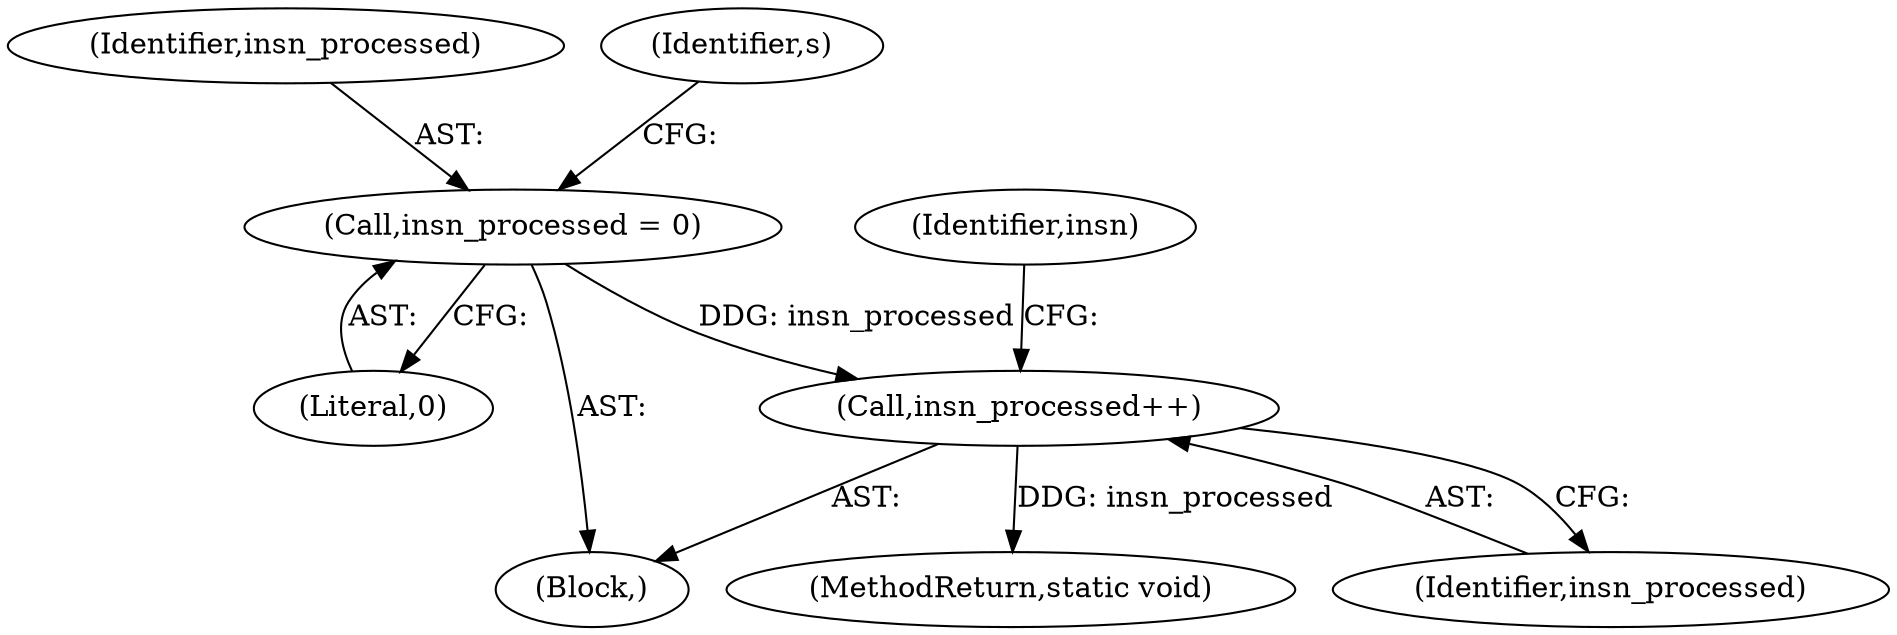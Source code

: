 digraph "1_qemu_de594e47659029316bbf9391efb79da0a1a08e08@del" {
"1000129" [label="(Call,insn_processed++)"];
"1000114" [label="(Call,insn_processed = 0)"];
"1000132" [label="(Identifier,insn)"];
"1000129" [label="(Call,insn_processed++)"];
"1000116" [label="(Literal,0)"];
"1000115" [label="(Identifier,insn_processed)"];
"1000103" [label="(Block,)"];
"1000180" [label="(MethodReturn,static void)"];
"1000114" [label="(Call,insn_processed = 0)"];
"1000119" [label="(Identifier,s)"];
"1000130" [label="(Identifier,insn_processed)"];
"1000129" -> "1000103"  [label="AST: "];
"1000129" -> "1000130"  [label="CFG: "];
"1000130" -> "1000129"  [label="AST: "];
"1000132" -> "1000129"  [label="CFG: "];
"1000129" -> "1000180"  [label="DDG: insn_processed"];
"1000114" -> "1000129"  [label="DDG: insn_processed"];
"1000114" -> "1000103"  [label="AST: "];
"1000114" -> "1000116"  [label="CFG: "];
"1000115" -> "1000114"  [label="AST: "];
"1000116" -> "1000114"  [label="AST: "];
"1000119" -> "1000114"  [label="CFG: "];
}
